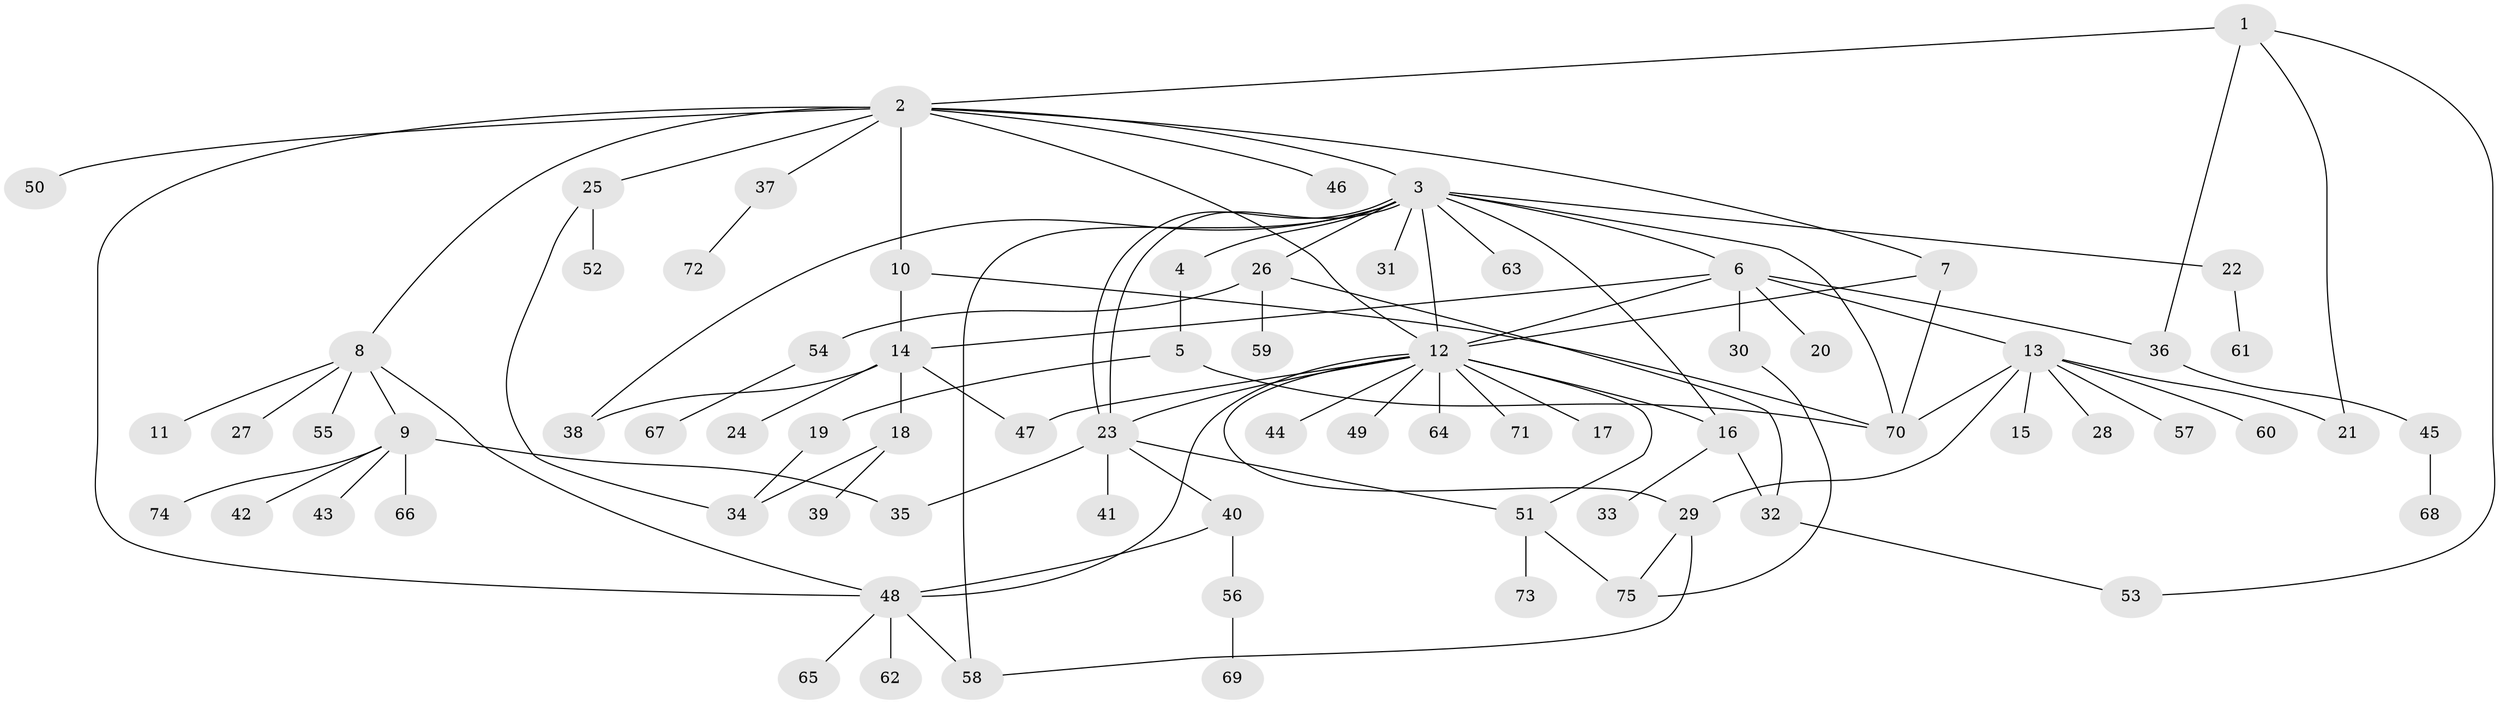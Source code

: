 // Generated by graph-tools (version 1.1) at 2025/35/03/09/25 02:35:26]
// undirected, 75 vertices, 103 edges
graph export_dot {
graph [start="1"]
  node [color=gray90,style=filled];
  1;
  2;
  3;
  4;
  5;
  6;
  7;
  8;
  9;
  10;
  11;
  12;
  13;
  14;
  15;
  16;
  17;
  18;
  19;
  20;
  21;
  22;
  23;
  24;
  25;
  26;
  27;
  28;
  29;
  30;
  31;
  32;
  33;
  34;
  35;
  36;
  37;
  38;
  39;
  40;
  41;
  42;
  43;
  44;
  45;
  46;
  47;
  48;
  49;
  50;
  51;
  52;
  53;
  54;
  55;
  56;
  57;
  58;
  59;
  60;
  61;
  62;
  63;
  64;
  65;
  66;
  67;
  68;
  69;
  70;
  71;
  72;
  73;
  74;
  75;
  1 -- 2;
  1 -- 21;
  1 -- 36;
  1 -- 53;
  2 -- 3;
  2 -- 7;
  2 -- 8;
  2 -- 10;
  2 -- 12;
  2 -- 25;
  2 -- 37;
  2 -- 46;
  2 -- 48;
  2 -- 50;
  3 -- 4;
  3 -- 6;
  3 -- 12;
  3 -- 16;
  3 -- 22;
  3 -- 23;
  3 -- 23;
  3 -- 26;
  3 -- 31;
  3 -- 38;
  3 -- 58;
  3 -- 63;
  3 -- 70;
  4 -- 5;
  5 -- 19;
  5 -- 70;
  6 -- 12;
  6 -- 13;
  6 -- 14;
  6 -- 20;
  6 -- 30;
  6 -- 36;
  7 -- 12;
  7 -- 70;
  8 -- 9;
  8 -- 11;
  8 -- 27;
  8 -- 48;
  8 -- 55;
  9 -- 35;
  9 -- 42;
  9 -- 43;
  9 -- 66;
  9 -- 74;
  10 -- 14;
  10 -- 70;
  12 -- 16;
  12 -- 17;
  12 -- 23;
  12 -- 29;
  12 -- 44;
  12 -- 47;
  12 -- 48;
  12 -- 49;
  12 -- 51;
  12 -- 64;
  12 -- 71;
  13 -- 15;
  13 -- 21;
  13 -- 28;
  13 -- 29;
  13 -- 57;
  13 -- 60;
  13 -- 70;
  14 -- 18;
  14 -- 24;
  14 -- 38;
  14 -- 47;
  16 -- 32;
  16 -- 33;
  18 -- 34;
  18 -- 39;
  19 -- 34;
  22 -- 61;
  23 -- 35;
  23 -- 40;
  23 -- 41;
  23 -- 51;
  25 -- 34;
  25 -- 52;
  26 -- 32;
  26 -- 54;
  26 -- 59;
  29 -- 58;
  29 -- 75;
  30 -- 75;
  32 -- 53;
  36 -- 45;
  37 -- 72;
  40 -- 48;
  40 -- 56;
  45 -- 68;
  48 -- 58;
  48 -- 62;
  48 -- 65;
  51 -- 73;
  51 -- 75;
  54 -- 67;
  56 -- 69;
}
